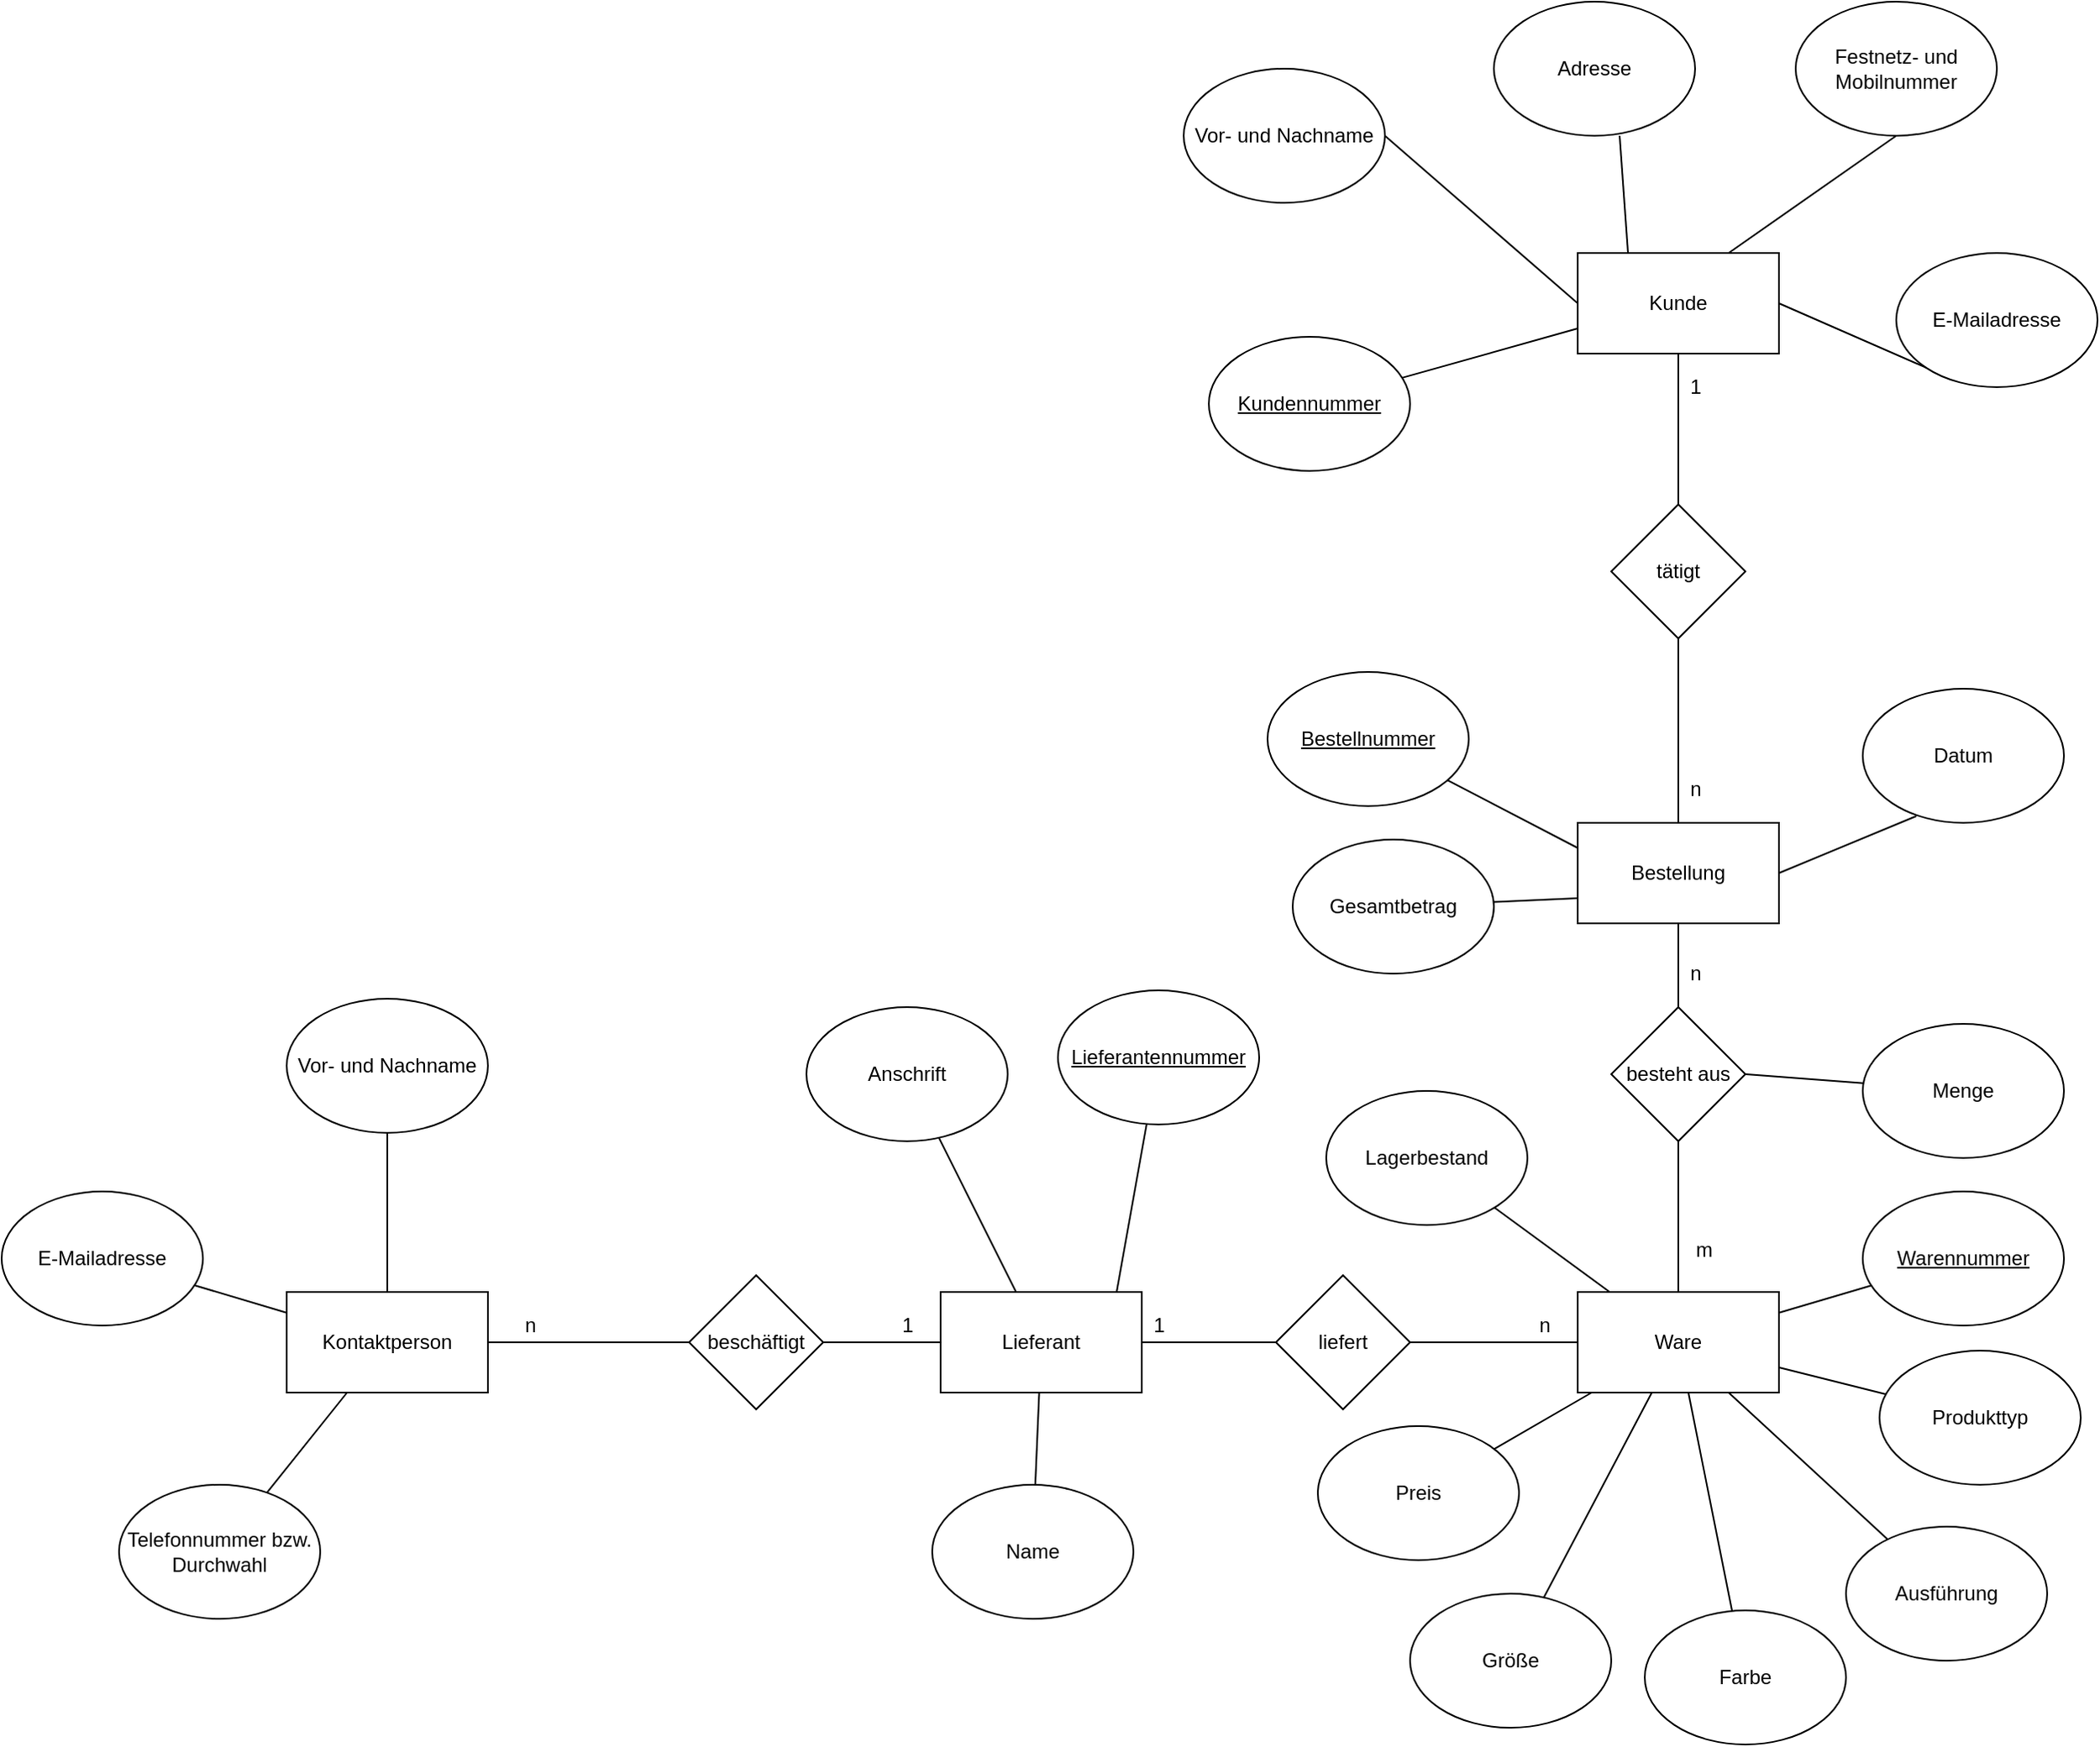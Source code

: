 <mxfile version="20.8.5" type="github">
  <diagram id="R2lEEEUBdFMjLlhIrx00" name="Page-1">
    <mxGraphModel dx="2961" dy="2322" grid="1" gridSize="10" guides="1" tooltips="1" connect="1" arrows="1" fold="1" page="1" pageScale="1" pageWidth="850" pageHeight="1100" math="0" shadow="0" extFonts="Permanent Marker^https://fonts.googleapis.com/css?family=Permanent+Marker">
      <root>
        <mxCell id="0" />
        <mxCell id="1" parent="0" />
        <mxCell id="n7ZsZeUCOZ-nM_otjYDr-1" value="Kunde" style="rounded=0;whiteSpace=wrap;html=1;" vertex="1" parent="1">
          <mxGeometry x="490" y="70" width="120" height="60" as="geometry" />
        </mxCell>
        <mxCell id="n7ZsZeUCOZ-nM_otjYDr-3" value="Bestellung" style="rounded=0;whiteSpace=wrap;html=1;" vertex="1" parent="1">
          <mxGeometry x="490" y="410" width="120" height="60" as="geometry" />
        </mxCell>
        <mxCell id="n7ZsZeUCOZ-nM_otjYDr-4" value="Lieferant" style="rounded=0;whiteSpace=wrap;html=1;" vertex="1" parent="1">
          <mxGeometry x="110" y="690" width="120" height="60" as="geometry" />
        </mxCell>
        <mxCell id="n7ZsZeUCOZ-nM_otjYDr-5" value="Ware" style="rounded=0;whiteSpace=wrap;html=1;" vertex="1" parent="1">
          <mxGeometry x="490" y="690" width="120" height="60" as="geometry" />
        </mxCell>
        <mxCell id="n7ZsZeUCOZ-nM_otjYDr-6" value="tätigt" style="rhombus;whiteSpace=wrap;html=1;" vertex="1" parent="1">
          <mxGeometry x="510" y="220" width="80" height="80" as="geometry" />
        </mxCell>
        <mxCell id="n7ZsZeUCOZ-nM_otjYDr-9" value="besteht aus" style="rhombus;whiteSpace=wrap;html=1;" vertex="1" parent="1">
          <mxGeometry x="510" y="520" width="80" height="80" as="geometry" />
        </mxCell>
        <mxCell id="n7ZsZeUCOZ-nM_otjYDr-10" value="liefert" style="rhombus;whiteSpace=wrap;html=1;" vertex="1" parent="1">
          <mxGeometry x="310" y="680" width="80" height="80" as="geometry" />
        </mxCell>
        <mxCell id="n7ZsZeUCOZ-nM_otjYDr-14" value="" style="endArrow=none;html=1;rounded=0;entryX=0.5;entryY=1;entryDx=0;entryDy=0;exitX=0.5;exitY=0;exitDx=0;exitDy=0;" edge="1" parent="1" source="n7ZsZeUCOZ-nM_otjYDr-3" target="n7ZsZeUCOZ-nM_otjYDr-6">
          <mxGeometry width="50" height="50" relative="1" as="geometry">
            <mxPoint x="400" y="460" as="sourcePoint" />
            <mxPoint x="450" y="410" as="targetPoint" />
          </mxGeometry>
        </mxCell>
        <mxCell id="n7ZsZeUCOZ-nM_otjYDr-15" value="" style="endArrow=none;html=1;rounded=0;entryX=0.5;entryY=1;entryDx=0;entryDy=0;exitX=0.5;exitY=0;exitDx=0;exitDy=0;" edge="1" parent="1" source="n7ZsZeUCOZ-nM_otjYDr-9" target="n7ZsZeUCOZ-nM_otjYDr-3">
          <mxGeometry width="50" height="50" relative="1" as="geometry">
            <mxPoint x="400" y="460" as="sourcePoint" />
            <mxPoint x="450" y="410" as="targetPoint" />
          </mxGeometry>
        </mxCell>
        <mxCell id="n7ZsZeUCOZ-nM_otjYDr-16" value="" style="endArrow=none;html=1;rounded=0;entryX=0.5;entryY=1;entryDx=0;entryDy=0;exitX=0.5;exitY=0;exitDx=0;exitDy=0;" edge="1" parent="1" source="n7ZsZeUCOZ-nM_otjYDr-5" target="n7ZsZeUCOZ-nM_otjYDr-9">
          <mxGeometry width="50" height="50" relative="1" as="geometry">
            <mxPoint x="400" y="460" as="sourcePoint" />
            <mxPoint x="450" y="410" as="targetPoint" />
          </mxGeometry>
        </mxCell>
        <mxCell id="n7ZsZeUCOZ-nM_otjYDr-17" value="" style="endArrow=none;html=1;rounded=0;entryX=0;entryY=0.5;entryDx=0;entryDy=0;exitX=1;exitY=0.5;exitDx=0;exitDy=0;" edge="1" parent="1" source="n7ZsZeUCOZ-nM_otjYDr-10" target="n7ZsZeUCOZ-nM_otjYDr-5">
          <mxGeometry width="50" height="50" relative="1" as="geometry">
            <mxPoint x="400" y="460" as="sourcePoint" />
            <mxPoint x="450" y="410" as="targetPoint" />
          </mxGeometry>
        </mxCell>
        <mxCell id="n7ZsZeUCOZ-nM_otjYDr-18" value="" style="endArrow=none;html=1;rounded=0;exitX=1;exitY=0.5;exitDx=0;exitDy=0;" edge="1" parent="1" source="n7ZsZeUCOZ-nM_otjYDr-4" target="n7ZsZeUCOZ-nM_otjYDr-10">
          <mxGeometry width="50" height="50" relative="1" as="geometry">
            <mxPoint x="400" y="460" as="sourcePoint" />
            <mxPoint x="450" y="410" as="targetPoint" />
          </mxGeometry>
        </mxCell>
        <mxCell id="n7ZsZeUCOZ-nM_otjYDr-19" value="" style="endArrow=none;html=1;rounded=0;entryX=0.5;entryY=1;entryDx=0;entryDy=0;" edge="1" parent="1" source="n7ZsZeUCOZ-nM_otjYDr-6" target="n7ZsZeUCOZ-nM_otjYDr-1">
          <mxGeometry relative="1" as="geometry">
            <mxPoint x="340" y="440" as="sourcePoint" />
            <mxPoint x="500" y="440" as="targetPoint" />
          </mxGeometry>
        </mxCell>
        <mxCell id="n7ZsZeUCOZ-nM_otjYDr-21" value="1" style="text;html=1;align=center;verticalAlign=middle;resizable=0;points=[];autosize=1;strokeColor=none;fillColor=none;" vertex="1" parent="1">
          <mxGeometry x="545" y="135" width="30" height="30" as="geometry" />
        </mxCell>
        <mxCell id="n7ZsZeUCOZ-nM_otjYDr-22" value="n" style="text;html=1;align=center;verticalAlign=middle;resizable=0;points=[];autosize=1;strokeColor=none;fillColor=none;" vertex="1" parent="1">
          <mxGeometry x="545" y="375" width="30" height="30" as="geometry" />
        </mxCell>
        <mxCell id="n7ZsZeUCOZ-nM_otjYDr-23" value="n" style="text;html=1;align=center;verticalAlign=middle;resizable=0;points=[];autosize=1;strokeColor=none;fillColor=none;" vertex="1" parent="1">
          <mxGeometry x="545" y="485" width="30" height="30" as="geometry" />
        </mxCell>
        <mxCell id="n7ZsZeUCOZ-nM_otjYDr-24" value="m" style="text;html=1;align=center;verticalAlign=middle;resizable=0;points=[];autosize=1;strokeColor=none;fillColor=none;" vertex="1" parent="1">
          <mxGeometry x="550" y="650" width="30" height="30" as="geometry" />
        </mxCell>
        <mxCell id="n7ZsZeUCOZ-nM_otjYDr-25" value="n" style="text;html=1;align=center;verticalAlign=middle;resizable=0;points=[];autosize=1;strokeColor=none;fillColor=none;" vertex="1" parent="1">
          <mxGeometry x="455" y="695" width="30" height="30" as="geometry" />
        </mxCell>
        <mxCell id="n7ZsZeUCOZ-nM_otjYDr-26" value="1" style="text;html=1;align=center;verticalAlign=middle;resizable=0;points=[];autosize=1;strokeColor=none;fillColor=none;" vertex="1" parent="1">
          <mxGeometry x="225" y="695" width="30" height="30" as="geometry" />
        </mxCell>
        <mxCell id="n7ZsZeUCOZ-nM_otjYDr-30" value="Vor- und Nachname" style="ellipse;whiteSpace=wrap;html=1;" vertex="1" parent="1">
          <mxGeometry x="255" y="-40" width="120" height="80" as="geometry" />
        </mxCell>
        <mxCell id="n7ZsZeUCOZ-nM_otjYDr-33" value="Adresse" style="ellipse;whiteSpace=wrap;html=1;" vertex="1" parent="1">
          <mxGeometry x="440" y="-80" width="120" height="80" as="geometry" />
        </mxCell>
        <mxCell id="n7ZsZeUCOZ-nM_otjYDr-34" value="Festnetz- und Mobilnummer" style="ellipse;whiteSpace=wrap;html=1;" vertex="1" parent="1">
          <mxGeometry x="620" y="-80" width="120" height="80" as="geometry" />
        </mxCell>
        <mxCell id="n7ZsZeUCOZ-nM_otjYDr-35" value="E-Mailadresse" style="ellipse;whiteSpace=wrap;html=1;" vertex="1" parent="1">
          <mxGeometry x="680" y="70" width="120" height="80" as="geometry" />
        </mxCell>
        <mxCell id="n7ZsZeUCOZ-nM_otjYDr-36" value="" style="endArrow=none;html=1;rounded=0;entryX=0;entryY=1;entryDx=0;entryDy=0;exitX=1;exitY=0.5;exitDx=0;exitDy=0;" edge="1" parent="1" source="n7ZsZeUCOZ-nM_otjYDr-1" target="n7ZsZeUCOZ-nM_otjYDr-35">
          <mxGeometry width="50" height="50" relative="1" as="geometry">
            <mxPoint x="700" y="120" as="sourcePoint" />
            <mxPoint x="680" y="90" as="targetPoint" />
          </mxGeometry>
        </mxCell>
        <mxCell id="n7ZsZeUCOZ-nM_otjYDr-37" value="" style="endArrow=none;html=1;rounded=0;entryX=0.5;entryY=1;entryDx=0;entryDy=0;exitX=0.75;exitY=0;exitDx=0;exitDy=0;" edge="1" parent="1" source="n7ZsZeUCOZ-nM_otjYDr-1" target="n7ZsZeUCOZ-nM_otjYDr-34">
          <mxGeometry width="50" height="50" relative="1" as="geometry">
            <mxPoint x="700" y="120" as="sourcePoint" />
            <mxPoint x="750" y="70" as="targetPoint" />
          </mxGeometry>
        </mxCell>
        <mxCell id="n7ZsZeUCOZ-nM_otjYDr-38" value="" style="endArrow=none;html=1;rounded=0;entryX=0.625;entryY=1;entryDx=0;entryDy=0;entryPerimeter=0;exitX=0.25;exitY=0;exitDx=0;exitDy=0;" edge="1" parent="1" source="n7ZsZeUCOZ-nM_otjYDr-1" target="n7ZsZeUCOZ-nM_otjYDr-33">
          <mxGeometry width="50" height="50" relative="1" as="geometry">
            <mxPoint x="700" y="120" as="sourcePoint" />
            <mxPoint x="750" y="70" as="targetPoint" />
          </mxGeometry>
        </mxCell>
        <mxCell id="n7ZsZeUCOZ-nM_otjYDr-39" value="" style="endArrow=none;html=1;rounded=0;exitX=1;exitY=0.5;exitDx=0;exitDy=0;entryX=0;entryY=0.5;entryDx=0;entryDy=0;" edge="1" parent="1" source="n7ZsZeUCOZ-nM_otjYDr-30" target="n7ZsZeUCOZ-nM_otjYDr-1">
          <mxGeometry width="50" height="50" relative="1" as="geometry">
            <mxPoint x="700" y="120" as="sourcePoint" />
            <mxPoint x="750" y="70" as="targetPoint" />
          </mxGeometry>
        </mxCell>
        <mxCell id="n7ZsZeUCOZ-nM_otjYDr-40" value="Datum" style="ellipse;whiteSpace=wrap;html=1;" vertex="1" parent="1">
          <mxGeometry x="660" y="330" width="120" height="80" as="geometry" />
        </mxCell>
        <mxCell id="n7ZsZeUCOZ-nM_otjYDr-41" value="Gesamtbetrag" style="ellipse;whiteSpace=wrap;html=1;" vertex="1" parent="1">
          <mxGeometry x="320" y="420" width="120" height="80" as="geometry" />
        </mxCell>
        <mxCell id="n7ZsZeUCOZ-nM_otjYDr-42" value="&lt;u&gt;Bestellnummer&lt;/u&gt;" style="ellipse;whiteSpace=wrap;html=1;" vertex="1" parent="1">
          <mxGeometry x="305" y="320" width="120" height="80" as="geometry" />
        </mxCell>
        <mxCell id="n7ZsZeUCOZ-nM_otjYDr-43" value="" style="endArrow=none;html=1;rounded=0;entryX=1;entryY=0.5;entryDx=0;entryDy=0;exitX=0.266;exitY=0.95;exitDx=0;exitDy=0;exitPerimeter=0;" edge="1" parent="1" source="n7ZsZeUCOZ-nM_otjYDr-40" target="n7ZsZeUCOZ-nM_otjYDr-3">
          <mxGeometry width="50" height="50" relative="1" as="geometry">
            <mxPoint x="710" y="370" as="sourcePoint" />
            <mxPoint x="760" y="320" as="targetPoint" />
          </mxGeometry>
        </mxCell>
        <mxCell id="n7ZsZeUCOZ-nM_otjYDr-44" value="" style="endArrow=none;html=1;rounded=0;exitX=0;exitY=0.75;exitDx=0;exitDy=0;" edge="1" parent="1" source="n7ZsZeUCOZ-nM_otjYDr-3" target="n7ZsZeUCOZ-nM_otjYDr-41">
          <mxGeometry width="50" height="50" relative="1" as="geometry">
            <mxPoint x="710" y="370" as="sourcePoint" />
            <mxPoint x="760" y="320" as="targetPoint" />
          </mxGeometry>
        </mxCell>
        <mxCell id="n7ZsZeUCOZ-nM_otjYDr-45" value="" style="endArrow=none;html=1;rounded=0;exitX=0;exitY=0.25;exitDx=0;exitDy=0;" edge="1" parent="1" source="n7ZsZeUCOZ-nM_otjYDr-3" target="n7ZsZeUCOZ-nM_otjYDr-42">
          <mxGeometry width="50" height="50" relative="1" as="geometry">
            <mxPoint x="710" y="370" as="sourcePoint" />
            <mxPoint x="760" y="320" as="targetPoint" />
          </mxGeometry>
        </mxCell>
        <mxCell id="n7ZsZeUCOZ-nM_otjYDr-46" value="Menge" style="ellipse;whiteSpace=wrap;html=1;" vertex="1" parent="1">
          <mxGeometry x="660" y="530" width="120" height="80" as="geometry" />
        </mxCell>
        <mxCell id="n7ZsZeUCOZ-nM_otjYDr-47" value="" style="endArrow=none;html=1;rounded=0;exitX=1;exitY=0.5;exitDx=0;exitDy=0;" edge="1" parent="1" source="n7ZsZeUCOZ-nM_otjYDr-9" target="n7ZsZeUCOZ-nM_otjYDr-46">
          <mxGeometry width="50" height="50" relative="1" as="geometry">
            <mxPoint x="710" y="410" as="sourcePoint" />
            <mxPoint x="760" y="360" as="targetPoint" />
          </mxGeometry>
        </mxCell>
        <mxCell id="n7ZsZeUCOZ-nM_otjYDr-48" value="&lt;u&gt;Kundennummer&lt;/u&gt;" style="ellipse;whiteSpace=wrap;html=1;" vertex="1" parent="1">
          <mxGeometry x="270" y="120" width="120" height="80" as="geometry" />
        </mxCell>
        <mxCell id="n7ZsZeUCOZ-nM_otjYDr-49" value="" style="endArrow=none;html=1;rounded=0;entryX=0;entryY=0.75;entryDx=0;entryDy=0;" edge="1" parent="1" source="n7ZsZeUCOZ-nM_otjYDr-48" target="n7ZsZeUCOZ-nM_otjYDr-1">
          <mxGeometry width="50" height="50" relative="1" as="geometry">
            <mxPoint x="710" y="270" as="sourcePoint" />
            <mxPoint x="760" y="220" as="targetPoint" />
          </mxGeometry>
        </mxCell>
        <mxCell id="n7ZsZeUCOZ-nM_otjYDr-50" value="&lt;u&gt;Warennummer&lt;/u&gt;" style="ellipse;whiteSpace=wrap;html=1;" vertex="1" parent="1">
          <mxGeometry x="660" y="630" width="120" height="80" as="geometry" />
        </mxCell>
        <mxCell id="n7ZsZeUCOZ-nM_otjYDr-51" value="Ausführung" style="ellipse;whiteSpace=wrap;html=1;" vertex="1" parent="1">
          <mxGeometry x="650" y="830" width="120" height="80" as="geometry" />
        </mxCell>
        <mxCell id="n7ZsZeUCOZ-nM_otjYDr-52" value="Produkttyp" style="ellipse;whiteSpace=wrap;html=1;" vertex="1" parent="1">
          <mxGeometry x="670" y="725" width="120" height="80" as="geometry" />
        </mxCell>
        <mxCell id="n7ZsZeUCOZ-nM_otjYDr-53" value="Farbe" style="ellipse;whiteSpace=wrap;html=1;" vertex="1" parent="1">
          <mxGeometry x="530" y="880" width="120" height="80" as="geometry" />
        </mxCell>
        <mxCell id="n7ZsZeUCOZ-nM_otjYDr-54" value="Größe" style="ellipse;whiteSpace=wrap;html=1;" vertex="1" parent="1">
          <mxGeometry x="390" y="870" width="120" height="80" as="geometry" />
        </mxCell>
        <mxCell id="n7ZsZeUCOZ-nM_otjYDr-55" value="Lagerbestand" style="ellipse;whiteSpace=wrap;html=1;" vertex="1" parent="1">
          <mxGeometry x="340" y="570" width="120" height="80" as="geometry" />
        </mxCell>
        <mxCell id="n7ZsZeUCOZ-nM_otjYDr-56" value="Preis" style="ellipse;whiteSpace=wrap;html=1;" vertex="1" parent="1">
          <mxGeometry x="335" y="770" width="120" height="80" as="geometry" />
        </mxCell>
        <mxCell id="n7ZsZeUCOZ-nM_otjYDr-57" value="" style="endArrow=none;html=1;rounded=0;" edge="1" parent="1" source="n7ZsZeUCOZ-nM_otjYDr-5" target="n7ZsZeUCOZ-nM_otjYDr-55">
          <mxGeometry width="50" height="50" relative="1" as="geometry">
            <mxPoint x="720" y="740" as="sourcePoint" />
            <mxPoint x="770" y="690" as="targetPoint" />
          </mxGeometry>
        </mxCell>
        <mxCell id="n7ZsZeUCOZ-nM_otjYDr-58" value="" style="endArrow=none;html=1;rounded=0;" edge="1" parent="1" source="n7ZsZeUCOZ-nM_otjYDr-5" target="n7ZsZeUCOZ-nM_otjYDr-50">
          <mxGeometry width="50" height="50" relative="1" as="geometry">
            <mxPoint x="720" y="740" as="sourcePoint" />
            <mxPoint x="770" y="690" as="targetPoint" />
          </mxGeometry>
        </mxCell>
        <mxCell id="n7ZsZeUCOZ-nM_otjYDr-59" value="" style="endArrow=none;html=1;rounded=0;" edge="1" parent="1" source="n7ZsZeUCOZ-nM_otjYDr-5" target="n7ZsZeUCOZ-nM_otjYDr-52">
          <mxGeometry width="50" height="50" relative="1" as="geometry">
            <mxPoint x="720" y="740" as="sourcePoint" />
            <mxPoint x="770" y="690" as="targetPoint" />
          </mxGeometry>
        </mxCell>
        <mxCell id="n7ZsZeUCOZ-nM_otjYDr-60" value="" style="endArrow=none;html=1;rounded=0;exitX=0.75;exitY=1;exitDx=0;exitDy=0;" edge="1" parent="1" source="n7ZsZeUCOZ-nM_otjYDr-5" target="n7ZsZeUCOZ-nM_otjYDr-51">
          <mxGeometry width="50" height="50" relative="1" as="geometry">
            <mxPoint x="720" y="740" as="sourcePoint" />
            <mxPoint x="770" y="690" as="targetPoint" />
          </mxGeometry>
        </mxCell>
        <mxCell id="n7ZsZeUCOZ-nM_otjYDr-61" value="" style="endArrow=none;html=1;rounded=0;" edge="1" parent="1" source="n7ZsZeUCOZ-nM_otjYDr-53" target="n7ZsZeUCOZ-nM_otjYDr-5">
          <mxGeometry width="50" height="50" relative="1" as="geometry">
            <mxPoint x="720" y="740" as="sourcePoint" />
            <mxPoint x="770" y="690" as="targetPoint" />
          </mxGeometry>
        </mxCell>
        <mxCell id="n7ZsZeUCOZ-nM_otjYDr-62" value="" style="endArrow=none;html=1;rounded=0;" edge="1" parent="1" source="n7ZsZeUCOZ-nM_otjYDr-54" target="n7ZsZeUCOZ-nM_otjYDr-5">
          <mxGeometry width="50" height="50" relative="1" as="geometry">
            <mxPoint x="720" y="740" as="sourcePoint" />
            <mxPoint x="770" y="690" as="targetPoint" />
          </mxGeometry>
        </mxCell>
        <mxCell id="n7ZsZeUCOZ-nM_otjYDr-63" value="" style="endArrow=none;html=1;rounded=0;" edge="1" parent="1" source="n7ZsZeUCOZ-nM_otjYDr-56" target="n7ZsZeUCOZ-nM_otjYDr-5">
          <mxGeometry width="50" height="50" relative="1" as="geometry">
            <mxPoint x="720" y="740" as="sourcePoint" />
            <mxPoint x="770" y="690" as="targetPoint" />
          </mxGeometry>
        </mxCell>
        <mxCell id="n7ZsZeUCOZ-nM_otjYDr-65" value="beschäftigt" style="rhombus;whiteSpace=wrap;html=1;" vertex="1" parent="1">
          <mxGeometry x="-40" y="680" width="80" height="80" as="geometry" />
        </mxCell>
        <mxCell id="n7ZsZeUCOZ-nM_otjYDr-66" value="" style="endArrow=none;html=1;rounded=0;entryX=0;entryY=0.5;entryDx=0;entryDy=0;" edge="1" parent="1" source="n7ZsZeUCOZ-nM_otjYDr-65" target="n7ZsZeUCOZ-nM_otjYDr-4">
          <mxGeometry width="50" height="50" relative="1" as="geometry">
            <mxPoint x="60" y="860" as="sourcePoint" />
            <mxPoint x="110" y="810" as="targetPoint" />
          </mxGeometry>
        </mxCell>
        <mxCell id="n7ZsZeUCOZ-nM_otjYDr-67" value="" style="endArrow=none;html=1;rounded=0;exitX=1;exitY=0.5;exitDx=0;exitDy=0;" edge="1" parent="1" source="n7ZsZeUCOZ-nM_otjYDr-77" target="n7ZsZeUCOZ-nM_otjYDr-65">
          <mxGeometry width="50" height="50" relative="1" as="geometry">
            <mxPoint x="-130" y="720" as="sourcePoint" />
            <mxPoint x="110" y="810" as="targetPoint" />
          </mxGeometry>
        </mxCell>
        <mxCell id="n7ZsZeUCOZ-nM_otjYDr-68" value="1" style="text;html=1;align=center;verticalAlign=middle;resizable=0;points=[];autosize=1;strokeColor=none;fillColor=none;" vertex="1" parent="1">
          <mxGeometry x="75" y="695" width="30" height="30" as="geometry" />
        </mxCell>
        <mxCell id="n7ZsZeUCOZ-nM_otjYDr-69" value="n" style="text;html=1;align=center;verticalAlign=middle;resizable=0;points=[];autosize=1;strokeColor=none;fillColor=none;" vertex="1" parent="1">
          <mxGeometry x="-150" y="695" width="30" height="30" as="geometry" />
        </mxCell>
        <mxCell id="n7ZsZeUCOZ-nM_otjYDr-70" value="&lt;u&gt;Lieferantennummer&lt;/u&gt;" style="ellipse;whiteSpace=wrap;html=1;" vertex="1" parent="1">
          <mxGeometry x="180" y="510" width="120" height="80" as="geometry" />
        </mxCell>
        <mxCell id="n7ZsZeUCOZ-nM_otjYDr-71" value="Anschrift" style="ellipse;whiteSpace=wrap;html=1;" vertex="1" parent="1">
          <mxGeometry x="30" y="520" width="120" height="80" as="geometry" />
        </mxCell>
        <mxCell id="n7ZsZeUCOZ-nM_otjYDr-72" value="Name" style="ellipse;whiteSpace=wrap;html=1;" vertex="1" parent="1">
          <mxGeometry x="105" y="805" width="120" height="80" as="geometry" />
        </mxCell>
        <mxCell id="n7ZsZeUCOZ-nM_otjYDr-73" value="" style="endArrow=none;html=1;rounded=0;" edge="1" parent="1" target="n7ZsZeUCOZ-nM_otjYDr-70">
          <mxGeometry width="50" height="50" relative="1" as="geometry">
            <mxPoint x="215" y="690" as="sourcePoint" />
            <mxPoint x="265" y="640" as="targetPoint" />
          </mxGeometry>
        </mxCell>
        <mxCell id="n7ZsZeUCOZ-nM_otjYDr-74" value="" style="endArrow=none;html=1;rounded=0;" edge="1" parent="1" source="n7ZsZeUCOZ-nM_otjYDr-4" target="n7ZsZeUCOZ-nM_otjYDr-71">
          <mxGeometry width="50" height="50" relative="1" as="geometry">
            <mxPoint x="300" y="750" as="sourcePoint" />
            <mxPoint x="350" y="700" as="targetPoint" />
          </mxGeometry>
        </mxCell>
        <mxCell id="n7ZsZeUCOZ-nM_otjYDr-75" value="" style="endArrow=none;html=1;rounded=0;" edge="1" parent="1" source="n7ZsZeUCOZ-nM_otjYDr-72" target="n7ZsZeUCOZ-nM_otjYDr-4">
          <mxGeometry width="50" height="50" relative="1" as="geometry">
            <mxPoint x="300" y="750" as="sourcePoint" />
            <mxPoint x="350" y="700" as="targetPoint" />
          </mxGeometry>
        </mxCell>
        <mxCell id="n7ZsZeUCOZ-nM_otjYDr-76" value="Vor- und Nachname" style="ellipse;whiteSpace=wrap;html=1;" vertex="1" parent="1">
          <mxGeometry x="-280" y="515" width="120" height="80" as="geometry" />
        </mxCell>
        <mxCell id="n7ZsZeUCOZ-nM_otjYDr-77" value="Kontaktperson" style="rounded=0;whiteSpace=wrap;html=1;" vertex="1" parent="1">
          <mxGeometry x="-280" y="690" width="120" height="60" as="geometry" />
        </mxCell>
        <mxCell id="n7ZsZeUCOZ-nM_otjYDr-78" value="E-Mailadresse" style="ellipse;whiteSpace=wrap;html=1;" vertex="1" parent="1">
          <mxGeometry x="-450" y="630" width="120" height="80" as="geometry" />
        </mxCell>
        <mxCell id="n7ZsZeUCOZ-nM_otjYDr-79" value="Telefonnummer bzw. Durchwahl" style="ellipse;whiteSpace=wrap;html=1;" vertex="1" parent="1">
          <mxGeometry x="-380" y="805" width="120" height="80" as="geometry" />
        </mxCell>
        <mxCell id="n7ZsZeUCOZ-nM_otjYDr-80" value="" style="endArrow=none;html=1;rounded=0;" edge="1" parent="1" source="n7ZsZeUCOZ-nM_otjYDr-77" target="n7ZsZeUCOZ-nM_otjYDr-76">
          <mxGeometry width="50" height="50" relative="1" as="geometry">
            <mxPoint x="30" y="780" as="sourcePoint" />
            <mxPoint x="80" y="730" as="targetPoint" />
          </mxGeometry>
        </mxCell>
        <mxCell id="n7ZsZeUCOZ-nM_otjYDr-81" value="" style="endArrow=none;html=1;rounded=0;" edge="1" parent="1" source="n7ZsZeUCOZ-nM_otjYDr-78" target="n7ZsZeUCOZ-nM_otjYDr-77">
          <mxGeometry width="50" height="50" relative="1" as="geometry">
            <mxPoint x="30" y="780" as="sourcePoint" />
            <mxPoint x="80" y="730" as="targetPoint" />
          </mxGeometry>
        </mxCell>
        <mxCell id="n7ZsZeUCOZ-nM_otjYDr-82" value="" style="endArrow=none;html=1;rounded=0;" edge="1" parent="1" source="n7ZsZeUCOZ-nM_otjYDr-79" target="n7ZsZeUCOZ-nM_otjYDr-77">
          <mxGeometry width="50" height="50" relative="1" as="geometry">
            <mxPoint x="30" y="780" as="sourcePoint" />
            <mxPoint x="80" y="730" as="targetPoint" />
          </mxGeometry>
        </mxCell>
      </root>
    </mxGraphModel>
  </diagram>
</mxfile>
